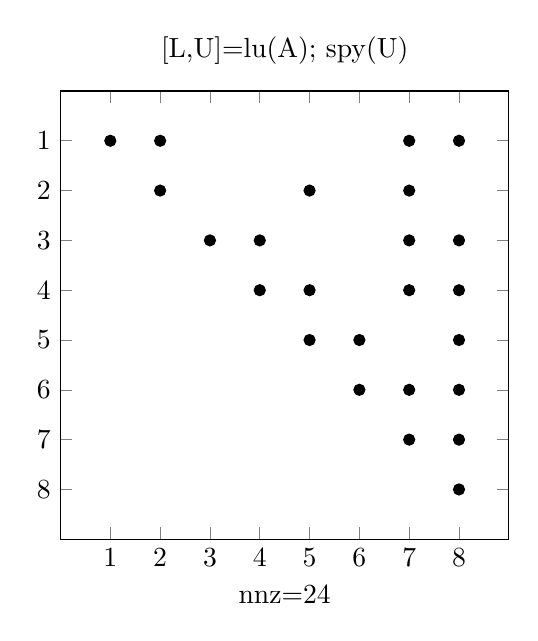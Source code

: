 \begin{tikzpicture}
    \begin{axis}
        [   unit vector ratio* = 1 1 1
        ,   y dir = reverse
        ,   xmin = 0
        ,   ymin = 0
        ,   xmax = 9
        ,   ymax = 9
        ,   xlabel = {nnz=24}
        ,   xtick = {1,2,3,4,5,6,7,8}
        ,   ytick = {1,2,3,4,5,6,7,8}
        ,   title = {[L,U]=lu(A); spy(U)}
        ]
        \addplot[only marks] coordinates {
(1,1)(2,1)(2,2)(3,3)(4,3)(4,4)(5,2)(5,4)(5,5)(6,5)(6,6)(7,1)(7,2)(7,3)(7,4)(7,6)(7,7)(8,1)(8,3)(8,4)(8,5)(8,6)(8,7)(8,8)
        };
    \end{axis}
\end{tikzpicture}